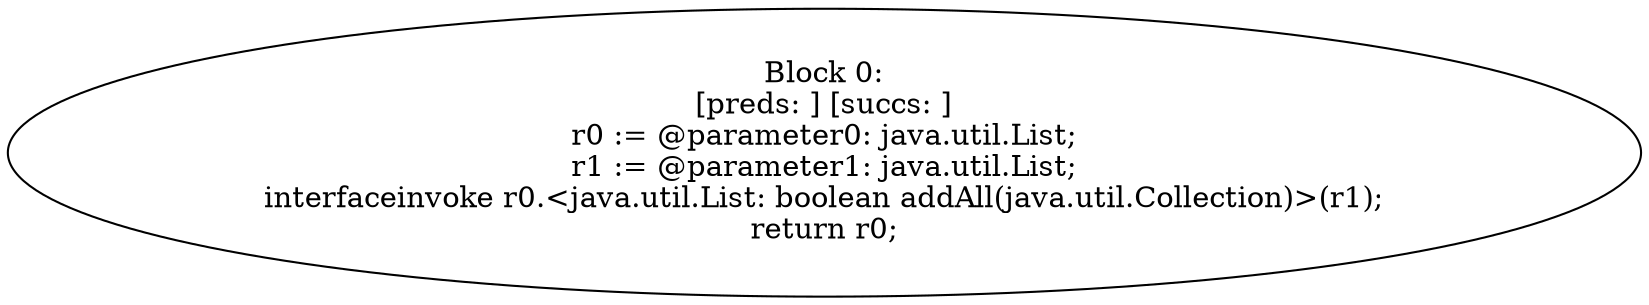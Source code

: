 digraph "unitGraph" {
    "Block 0:
[preds: ] [succs: ]
r0 := @parameter0: java.util.List;
r1 := @parameter1: java.util.List;
interfaceinvoke r0.<java.util.List: boolean addAll(java.util.Collection)>(r1);
return r0;
"
}
